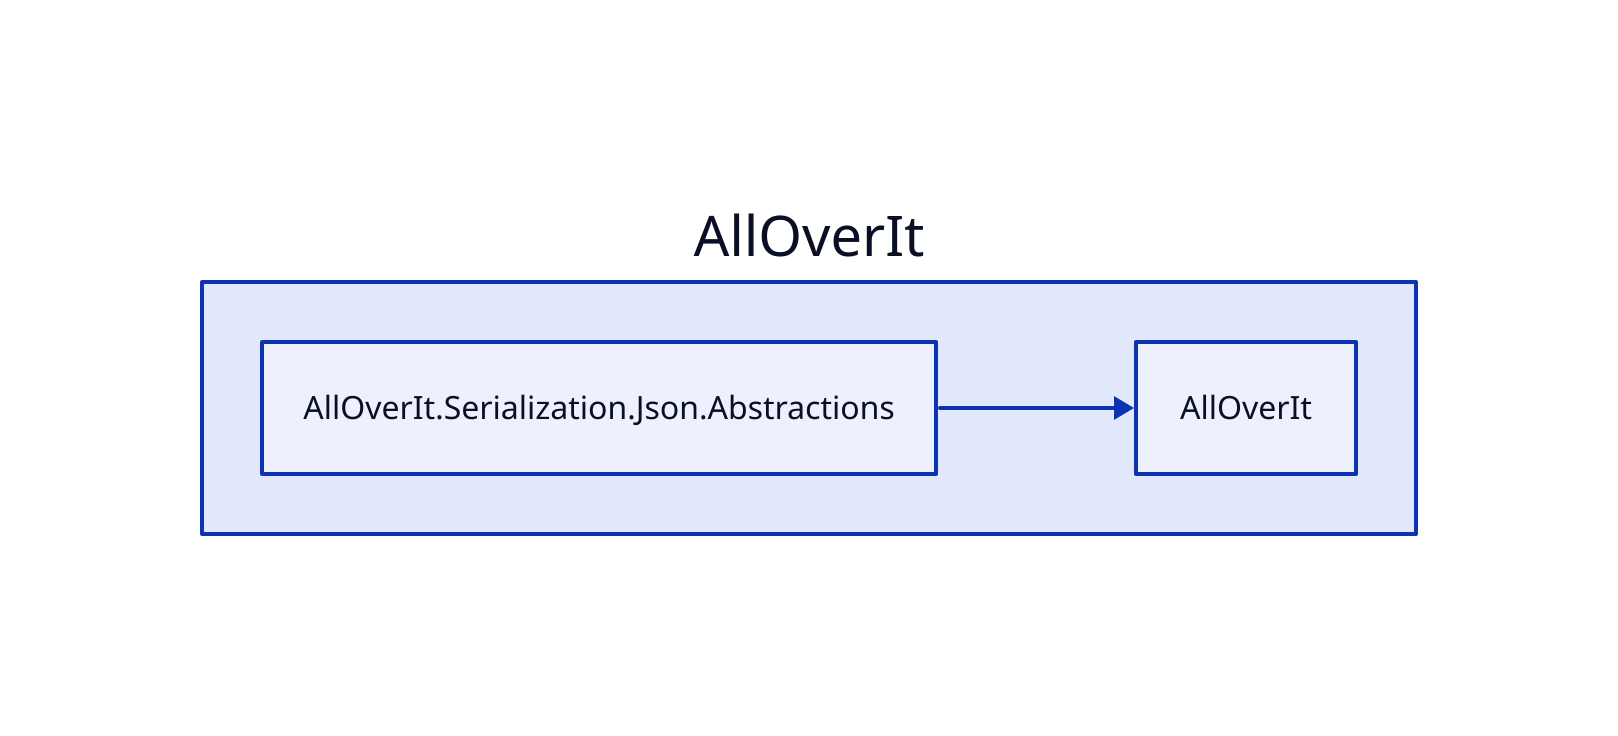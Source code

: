direction: right

aoi: AllOverIt
aoi.alloverit-serialization-json-abstractions: AllOverIt.Serialization.Json.Abstractions
aoi.alloverit: AllOverIt

aoi.alloverit <- aoi.alloverit-serialization-json-abstractions
